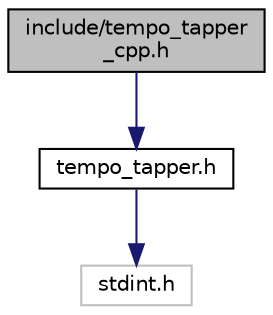 digraph "include/tempo_tapper_cpp.h"
{
 // LATEX_PDF_SIZE
  edge [fontname="Helvetica",fontsize="10",labelfontname="Helvetica",labelfontsize="10"];
  node [fontname="Helvetica",fontsize="10",shape=record];
  Node1 [label="include/tempo_tapper\l_cpp.h",height=0.2,width=0.4,color="black", fillcolor="grey75", style="filled", fontcolor="black",tooltip="C++ wrapper for the tempo tapper library."];
  Node1 -> Node2 [color="midnightblue",fontsize="10",style="solid",fontname="Helvetica"];
  Node2 [label="tempo_tapper.h",height=0.2,width=0.4,color="black", fillcolor="white", style="filled",URL="$tempo__tapper_8h.html",tooltip="Provides all necessary strucs and functions to implement a tempo tapper."];
  Node2 -> Node3 [color="midnightblue",fontsize="10",style="solid",fontname="Helvetica"];
  Node3 [label="stdint.h",height=0.2,width=0.4,color="grey75", fillcolor="white", style="filled",tooltip=" "];
}
